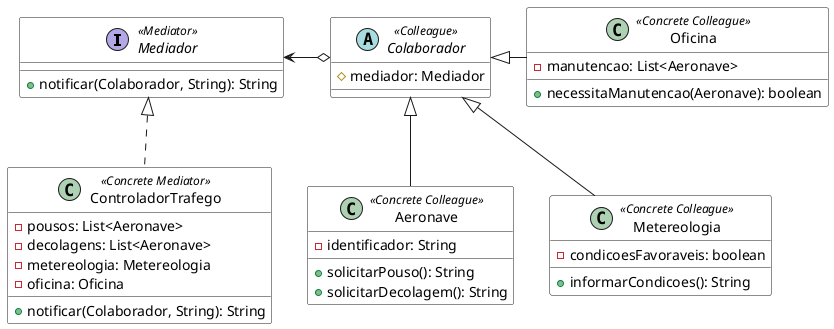 @startuml
skinparam ClassBackgroundColor white

interface Mediador <<Mediator>> {
    + notificar(Colaborador, String): String
}

class ControladorTrafego <<Concrete Mediator>> {
    - pousos: List<Aeronave>
    - decolagens: List<Aeronave>
    - metereologia: Metereologia
    - oficina: Oficina
    + notificar(Colaborador, String): String
}

abstract class Colaborador <<Colleague>> {
    # mediador: Mediador
}

class Aeronave <<Concrete Colleague>> {
    - identificador: String
    + solicitarPouso(): String
    + solicitarDecolagem(): String
}

class Metereologia <<Concrete Colleague>> {
    - condicoesFavoraveis: boolean
    + informarCondicoes(): String
}

class Oficina <<Concrete Colleague>> {
    - manutencao: List<Aeronave>
    + necessitaManutencao(Aeronave): boolean
}

Mediador <|.d. ControladorTrafego
Colaborador o-l-> Mediador
Colaborador <|-- Aeronave
Colaborador <|-d- Metereologia
Colaborador <|-r- Oficina
'ControladorTrafego --> Aeronave
'ControladorTrafego --> Metereologia
'ControladorTrafego --> Oficina
@enduml